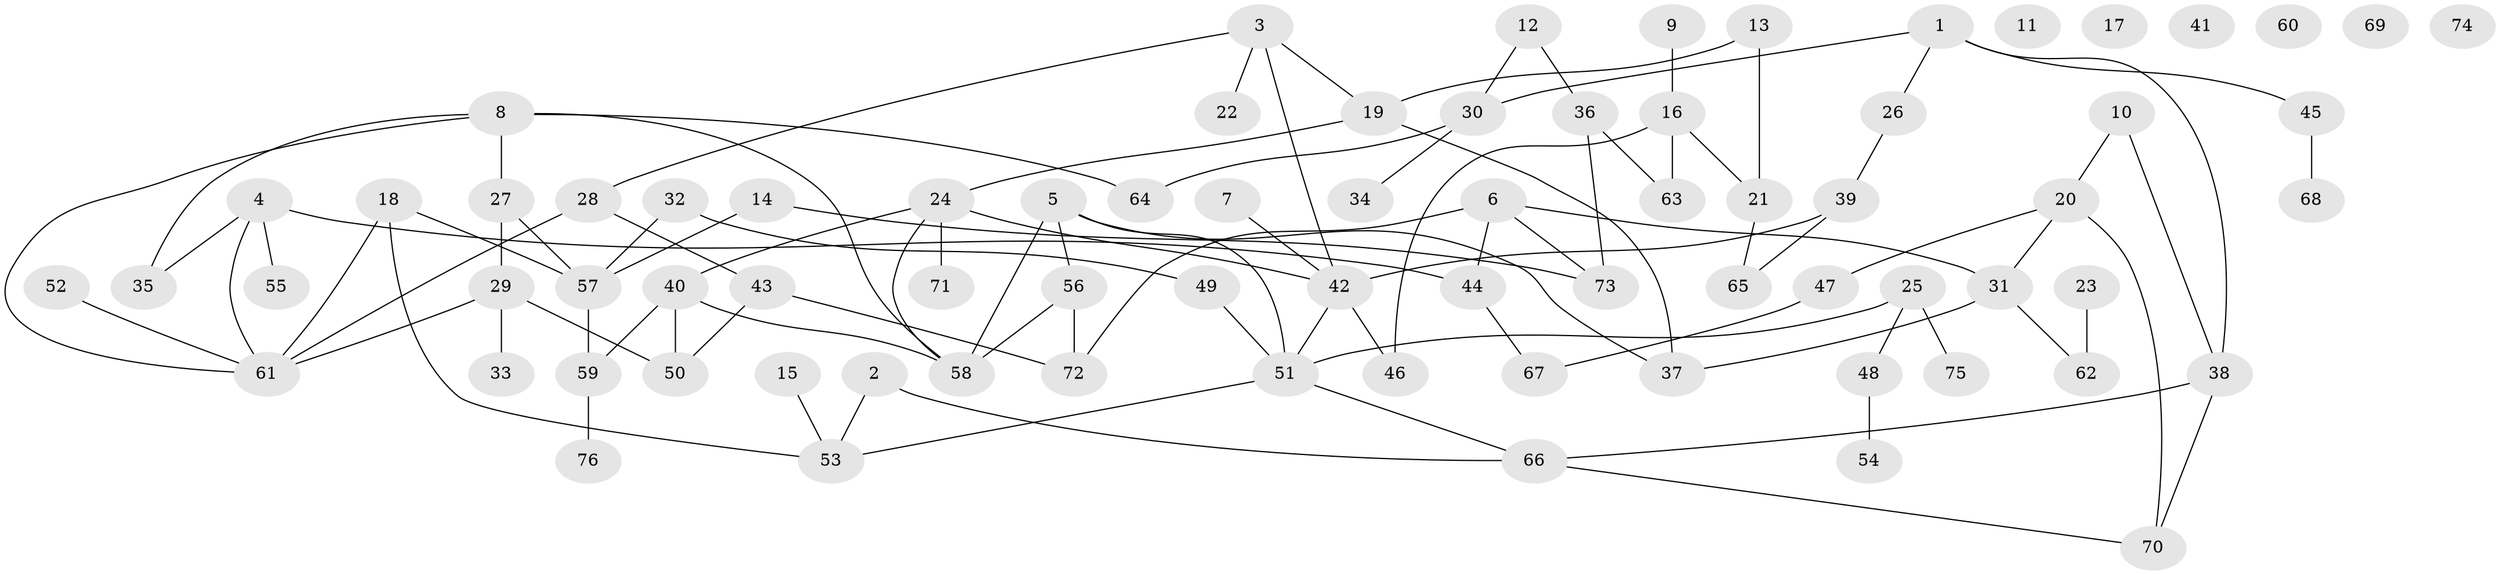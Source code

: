 // coarse degree distribution, {1: 0.3333333333333333, 0: 0.13333333333333333, 3: 0.2222222222222222, 4: 0.06666666666666667, 5: 0.06666666666666667, 2: 0.1111111111111111, 9: 0.022222222222222223, 7: 0.022222222222222223, 10: 0.022222222222222223}
// Generated by graph-tools (version 1.1) at 2025/43/03/04/25 21:43:14]
// undirected, 76 vertices, 98 edges
graph export_dot {
graph [start="1"]
  node [color=gray90,style=filled];
  1;
  2;
  3;
  4;
  5;
  6;
  7;
  8;
  9;
  10;
  11;
  12;
  13;
  14;
  15;
  16;
  17;
  18;
  19;
  20;
  21;
  22;
  23;
  24;
  25;
  26;
  27;
  28;
  29;
  30;
  31;
  32;
  33;
  34;
  35;
  36;
  37;
  38;
  39;
  40;
  41;
  42;
  43;
  44;
  45;
  46;
  47;
  48;
  49;
  50;
  51;
  52;
  53;
  54;
  55;
  56;
  57;
  58;
  59;
  60;
  61;
  62;
  63;
  64;
  65;
  66;
  67;
  68;
  69;
  70;
  71;
  72;
  73;
  74;
  75;
  76;
  1 -- 26;
  1 -- 30;
  1 -- 38;
  1 -- 45;
  2 -- 53;
  2 -- 66;
  3 -- 19;
  3 -- 22;
  3 -- 28;
  3 -- 42;
  4 -- 35;
  4 -- 44;
  4 -- 55;
  4 -- 61;
  5 -- 37;
  5 -- 51;
  5 -- 56;
  5 -- 58;
  6 -- 31;
  6 -- 44;
  6 -- 72;
  6 -- 73;
  7 -- 42;
  8 -- 27;
  8 -- 35;
  8 -- 58;
  8 -- 61;
  8 -- 64;
  9 -- 16;
  10 -- 20;
  10 -- 38;
  12 -- 30;
  12 -- 36;
  13 -- 19;
  13 -- 21;
  14 -- 57;
  14 -- 73;
  15 -- 53;
  16 -- 21;
  16 -- 46;
  16 -- 63;
  18 -- 53;
  18 -- 57;
  18 -- 61;
  19 -- 24;
  19 -- 37;
  20 -- 31;
  20 -- 47;
  20 -- 70;
  21 -- 65;
  23 -- 62;
  24 -- 40;
  24 -- 42;
  24 -- 58;
  24 -- 71;
  25 -- 48;
  25 -- 51;
  25 -- 75;
  26 -- 39;
  27 -- 29;
  27 -- 57;
  28 -- 43;
  28 -- 61;
  29 -- 33;
  29 -- 50;
  29 -- 61;
  30 -- 34;
  30 -- 64;
  31 -- 37;
  31 -- 62;
  32 -- 49;
  32 -- 57;
  36 -- 63;
  36 -- 73;
  38 -- 66;
  38 -- 70;
  39 -- 42;
  39 -- 65;
  40 -- 50;
  40 -- 58;
  40 -- 59;
  42 -- 46;
  42 -- 51;
  43 -- 50;
  43 -- 72;
  44 -- 67;
  45 -- 68;
  47 -- 67;
  48 -- 54;
  49 -- 51;
  51 -- 53;
  51 -- 66;
  52 -- 61;
  56 -- 58;
  56 -- 72;
  57 -- 59;
  59 -- 76;
  66 -- 70;
}
